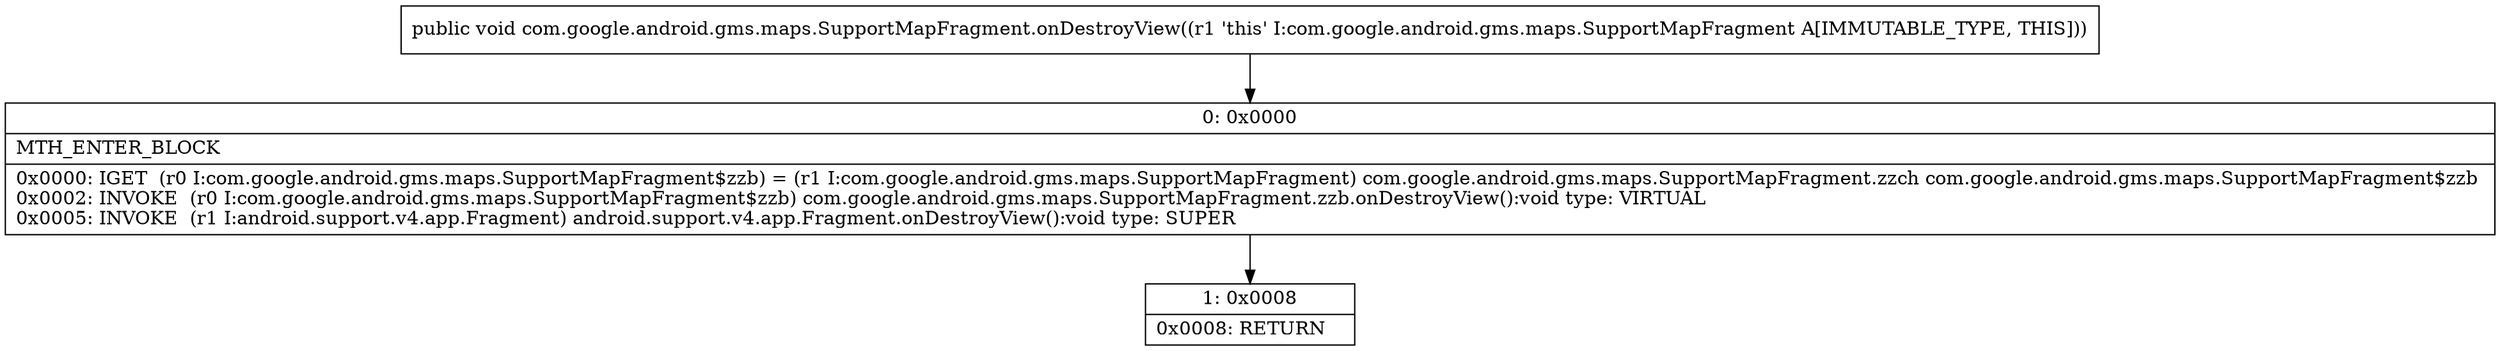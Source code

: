 digraph "CFG forcom.google.android.gms.maps.SupportMapFragment.onDestroyView()V" {
Node_0 [shape=record,label="{0\:\ 0x0000|MTH_ENTER_BLOCK\l|0x0000: IGET  (r0 I:com.google.android.gms.maps.SupportMapFragment$zzb) = (r1 I:com.google.android.gms.maps.SupportMapFragment) com.google.android.gms.maps.SupportMapFragment.zzch com.google.android.gms.maps.SupportMapFragment$zzb \l0x0002: INVOKE  (r0 I:com.google.android.gms.maps.SupportMapFragment$zzb) com.google.android.gms.maps.SupportMapFragment.zzb.onDestroyView():void type: VIRTUAL \l0x0005: INVOKE  (r1 I:android.support.v4.app.Fragment) android.support.v4.app.Fragment.onDestroyView():void type: SUPER \l}"];
Node_1 [shape=record,label="{1\:\ 0x0008|0x0008: RETURN   \l}"];
MethodNode[shape=record,label="{public void com.google.android.gms.maps.SupportMapFragment.onDestroyView((r1 'this' I:com.google.android.gms.maps.SupportMapFragment A[IMMUTABLE_TYPE, THIS])) }"];
MethodNode -> Node_0;
Node_0 -> Node_1;
}

